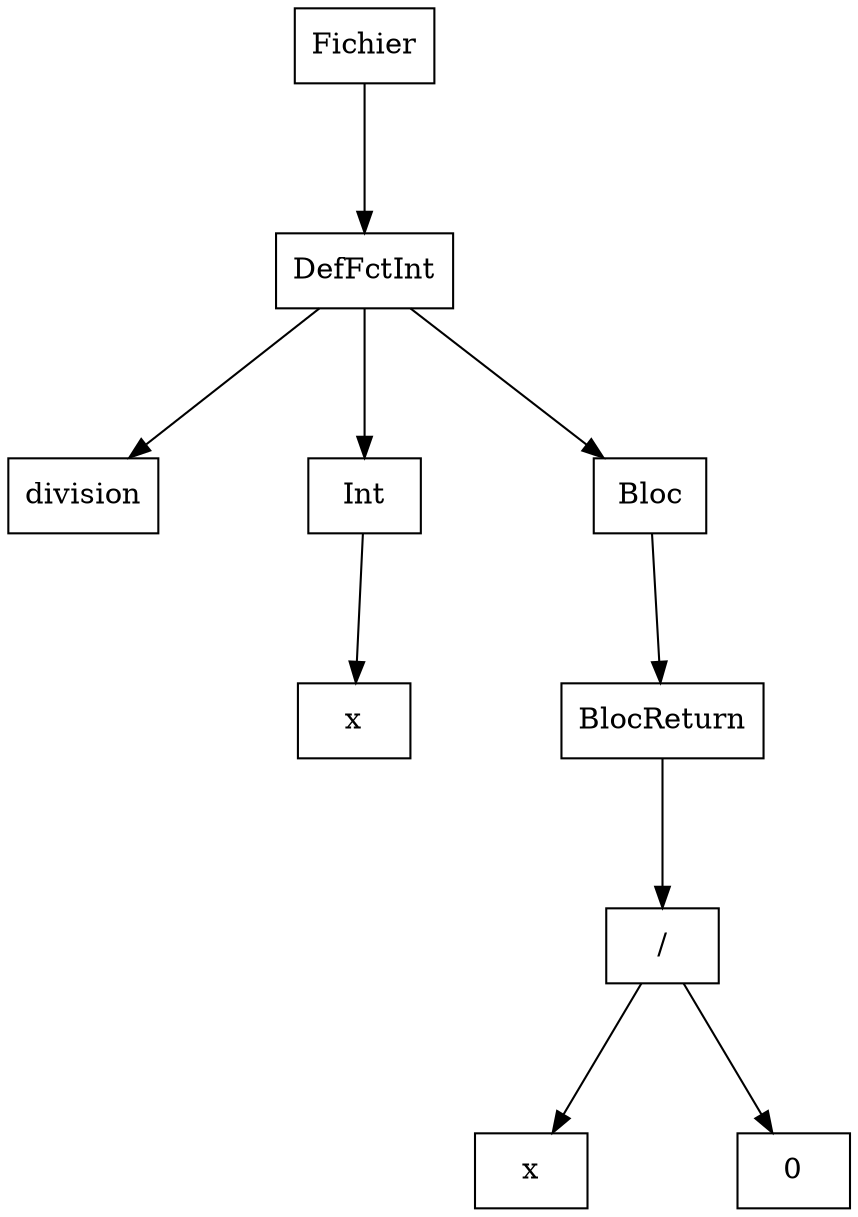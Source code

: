 digraph "ast"{

	nodesep=1;
	ranksep=1;

	N0 [label="Fichier", shape="box"];
	N1 [label="DefFctInt", shape="box"];
	N2 [label="division", shape="box"];
	N3 [label="Int", shape="box"];
	N4 [label="x", shape="box"];
	N5 [label="Bloc", shape="box"];
	N6 [label="BlocReturn", shape="box"];
	N7 [label="/", shape="box"];
	N8 [label="x", shape="box"];
	N9 [label="0", shape="box"];

	N1 -> N2; 
	N3 -> N4; 
	N1 -> N3; 
	N7 -> N8; 
	N7 -> N9; 
	N6 -> N7; 
	N5 -> N6; 
	N1 -> N5; 
	N0 -> N1; 
}
